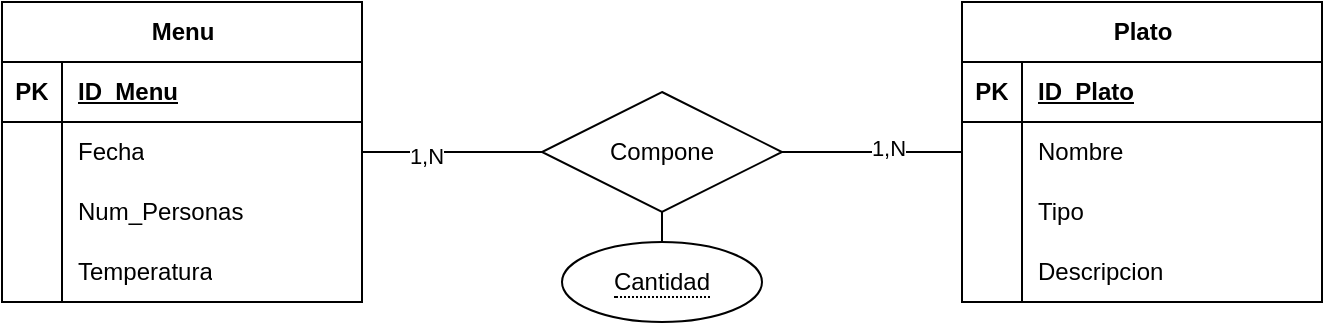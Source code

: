 <mxfile version="22.0.4" type="github">
  <diagram name="Página-1" id="oSshZ5akowNSFTycrYSH">
    <mxGraphModel dx="456" dy="525" grid="1" gridSize="10" guides="1" tooltips="1" connect="1" arrows="1" fold="1" page="1" pageScale="1" pageWidth="827" pageHeight="1169" math="0" shadow="0">
      <root>
        <mxCell id="0" />
        <mxCell id="1" parent="0" />
        <mxCell id="Z6DmoLf8ZXxGUTIYPe1--1" value="Menu" style="shape=table;startSize=30;container=1;collapsible=1;childLayout=tableLayout;fixedRows=1;rowLines=0;fontStyle=1;align=center;resizeLast=1;html=1;" vertex="1" parent="1">
          <mxGeometry x="140" y="160" width="180" height="150" as="geometry" />
        </mxCell>
        <mxCell id="Z6DmoLf8ZXxGUTIYPe1--2" value="" style="shape=tableRow;horizontal=0;startSize=0;swimlaneHead=0;swimlaneBody=0;fillColor=none;collapsible=0;dropTarget=0;points=[[0,0.5],[1,0.5]];portConstraint=eastwest;top=0;left=0;right=0;bottom=1;" vertex="1" parent="Z6DmoLf8ZXxGUTIYPe1--1">
          <mxGeometry y="30" width="180" height="30" as="geometry" />
        </mxCell>
        <mxCell id="Z6DmoLf8ZXxGUTIYPe1--3" value="PK" style="shape=partialRectangle;connectable=0;fillColor=none;top=0;left=0;bottom=0;right=0;fontStyle=1;overflow=hidden;whiteSpace=wrap;html=1;" vertex="1" parent="Z6DmoLf8ZXxGUTIYPe1--2">
          <mxGeometry width="30" height="30" as="geometry">
            <mxRectangle width="30" height="30" as="alternateBounds" />
          </mxGeometry>
        </mxCell>
        <mxCell id="Z6DmoLf8ZXxGUTIYPe1--4" value="ID_Menu" style="shape=partialRectangle;connectable=0;fillColor=none;top=0;left=0;bottom=0;right=0;align=left;spacingLeft=6;fontStyle=5;overflow=hidden;whiteSpace=wrap;html=1;" vertex="1" parent="Z6DmoLf8ZXxGUTIYPe1--2">
          <mxGeometry x="30" width="150" height="30" as="geometry">
            <mxRectangle width="150" height="30" as="alternateBounds" />
          </mxGeometry>
        </mxCell>
        <mxCell id="Z6DmoLf8ZXxGUTIYPe1--5" value="" style="shape=tableRow;horizontal=0;startSize=0;swimlaneHead=0;swimlaneBody=0;fillColor=none;collapsible=0;dropTarget=0;points=[[0,0.5],[1,0.5]];portConstraint=eastwest;top=0;left=0;right=0;bottom=0;" vertex="1" parent="Z6DmoLf8ZXxGUTIYPe1--1">
          <mxGeometry y="60" width="180" height="30" as="geometry" />
        </mxCell>
        <mxCell id="Z6DmoLf8ZXxGUTIYPe1--6" value="" style="shape=partialRectangle;connectable=0;fillColor=none;top=0;left=0;bottom=0;right=0;editable=1;overflow=hidden;whiteSpace=wrap;html=1;" vertex="1" parent="Z6DmoLf8ZXxGUTIYPe1--5">
          <mxGeometry width="30" height="30" as="geometry">
            <mxRectangle width="30" height="30" as="alternateBounds" />
          </mxGeometry>
        </mxCell>
        <mxCell id="Z6DmoLf8ZXxGUTIYPe1--7" value="Fecha" style="shape=partialRectangle;connectable=0;fillColor=none;top=0;left=0;bottom=0;right=0;align=left;spacingLeft=6;overflow=hidden;whiteSpace=wrap;html=1;" vertex="1" parent="Z6DmoLf8ZXxGUTIYPe1--5">
          <mxGeometry x="30" width="150" height="30" as="geometry">
            <mxRectangle width="150" height="30" as="alternateBounds" />
          </mxGeometry>
        </mxCell>
        <mxCell id="Z6DmoLf8ZXxGUTIYPe1--8" value="" style="shape=tableRow;horizontal=0;startSize=0;swimlaneHead=0;swimlaneBody=0;fillColor=none;collapsible=0;dropTarget=0;points=[[0,0.5],[1,0.5]];portConstraint=eastwest;top=0;left=0;right=0;bottom=0;" vertex="1" parent="Z6DmoLf8ZXxGUTIYPe1--1">
          <mxGeometry y="90" width="180" height="30" as="geometry" />
        </mxCell>
        <mxCell id="Z6DmoLf8ZXxGUTIYPe1--9" value="" style="shape=partialRectangle;connectable=0;fillColor=none;top=0;left=0;bottom=0;right=0;editable=1;overflow=hidden;whiteSpace=wrap;html=1;" vertex="1" parent="Z6DmoLf8ZXxGUTIYPe1--8">
          <mxGeometry width="30" height="30" as="geometry">
            <mxRectangle width="30" height="30" as="alternateBounds" />
          </mxGeometry>
        </mxCell>
        <mxCell id="Z6DmoLf8ZXxGUTIYPe1--10" value="Num_Personas" style="shape=partialRectangle;connectable=0;fillColor=none;top=0;left=0;bottom=0;right=0;align=left;spacingLeft=6;overflow=hidden;whiteSpace=wrap;html=1;" vertex="1" parent="Z6DmoLf8ZXxGUTIYPe1--8">
          <mxGeometry x="30" width="150" height="30" as="geometry">
            <mxRectangle width="150" height="30" as="alternateBounds" />
          </mxGeometry>
        </mxCell>
        <mxCell id="Z6DmoLf8ZXxGUTIYPe1--11" value="" style="shape=tableRow;horizontal=0;startSize=0;swimlaneHead=0;swimlaneBody=0;fillColor=none;collapsible=0;dropTarget=0;points=[[0,0.5],[1,0.5]];portConstraint=eastwest;top=0;left=0;right=0;bottom=0;" vertex="1" parent="Z6DmoLf8ZXxGUTIYPe1--1">
          <mxGeometry y="120" width="180" height="30" as="geometry" />
        </mxCell>
        <mxCell id="Z6DmoLf8ZXxGUTIYPe1--12" value="" style="shape=partialRectangle;connectable=0;fillColor=none;top=0;left=0;bottom=0;right=0;editable=1;overflow=hidden;whiteSpace=wrap;html=1;" vertex="1" parent="Z6DmoLf8ZXxGUTIYPe1--11">
          <mxGeometry width="30" height="30" as="geometry">
            <mxRectangle width="30" height="30" as="alternateBounds" />
          </mxGeometry>
        </mxCell>
        <mxCell id="Z6DmoLf8ZXxGUTIYPe1--13" value="Temperatura" style="shape=partialRectangle;connectable=0;fillColor=none;top=0;left=0;bottom=0;right=0;align=left;spacingLeft=6;overflow=hidden;whiteSpace=wrap;html=1;" vertex="1" parent="Z6DmoLf8ZXxGUTIYPe1--11">
          <mxGeometry x="30" width="150" height="30" as="geometry">
            <mxRectangle width="150" height="30" as="alternateBounds" />
          </mxGeometry>
        </mxCell>
        <mxCell id="Z6DmoLf8ZXxGUTIYPe1--14" value="Plato" style="shape=table;startSize=30;container=1;collapsible=1;childLayout=tableLayout;fixedRows=1;rowLines=0;fontStyle=1;align=center;resizeLast=1;html=1;" vertex="1" parent="1">
          <mxGeometry x="620" y="160" width="180" height="150" as="geometry" />
        </mxCell>
        <mxCell id="Z6DmoLf8ZXxGUTIYPe1--15" value="" style="shape=tableRow;horizontal=0;startSize=0;swimlaneHead=0;swimlaneBody=0;fillColor=none;collapsible=0;dropTarget=0;points=[[0,0.5],[1,0.5]];portConstraint=eastwest;top=0;left=0;right=0;bottom=1;" vertex="1" parent="Z6DmoLf8ZXxGUTIYPe1--14">
          <mxGeometry y="30" width="180" height="30" as="geometry" />
        </mxCell>
        <mxCell id="Z6DmoLf8ZXxGUTIYPe1--16" value="PK" style="shape=partialRectangle;connectable=0;fillColor=none;top=0;left=0;bottom=0;right=0;fontStyle=1;overflow=hidden;whiteSpace=wrap;html=1;" vertex="1" parent="Z6DmoLf8ZXxGUTIYPe1--15">
          <mxGeometry width="30" height="30" as="geometry">
            <mxRectangle width="30" height="30" as="alternateBounds" />
          </mxGeometry>
        </mxCell>
        <mxCell id="Z6DmoLf8ZXxGUTIYPe1--17" value="ID_Plato" style="shape=partialRectangle;connectable=0;fillColor=none;top=0;left=0;bottom=0;right=0;align=left;spacingLeft=6;fontStyle=5;overflow=hidden;whiteSpace=wrap;html=1;" vertex="1" parent="Z6DmoLf8ZXxGUTIYPe1--15">
          <mxGeometry x="30" width="150" height="30" as="geometry">
            <mxRectangle width="150" height="30" as="alternateBounds" />
          </mxGeometry>
        </mxCell>
        <mxCell id="Z6DmoLf8ZXxGUTIYPe1--18" value="" style="shape=tableRow;horizontal=0;startSize=0;swimlaneHead=0;swimlaneBody=0;fillColor=none;collapsible=0;dropTarget=0;points=[[0,0.5],[1,0.5]];portConstraint=eastwest;top=0;left=0;right=0;bottom=0;" vertex="1" parent="Z6DmoLf8ZXxGUTIYPe1--14">
          <mxGeometry y="60" width="180" height="30" as="geometry" />
        </mxCell>
        <mxCell id="Z6DmoLf8ZXxGUTIYPe1--19" value="" style="shape=partialRectangle;connectable=0;fillColor=none;top=0;left=0;bottom=0;right=0;editable=1;overflow=hidden;whiteSpace=wrap;html=1;" vertex="1" parent="Z6DmoLf8ZXxGUTIYPe1--18">
          <mxGeometry width="30" height="30" as="geometry">
            <mxRectangle width="30" height="30" as="alternateBounds" />
          </mxGeometry>
        </mxCell>
        <mxCell id="Z6DmoLf8ZXxGUTIYPe1--20" value="Nombre" style="shape=partialRectangle;connectable=0;fillColor=none;top=0;left=0;bottom=0;right=0;align=left;spacingLeft=6;overflow=hidden;whiteSpace=wrap;html=1;" vertex="1" parent="Z6DmoLf8ZXxGUTIYPe1--18">
          <mxGeometry x="30" width="150" height="30" as="geometry">
            <mxRectangle width="150" height="30" as="alternateBounds" />
          </mxGeometry>
        </mxCell>
        <mxCell id="Z6DmoLf8ZXxGUTIYPe1--21" value="" style="shape=tableRow;horizontal=0;startSize=0;swimlaneHead=0;swimlaneBody=0;fillColor=none;collapsible=0;dropTarget=0;points=[[0,0.5],[1,0.5]];portConstraint=eastwest;top=0;left=0;right=0;bottom=0;" vertex="1" parent="Z6DmoLf8ZXxGUTIYPe1--14">
          <mxGeometry y="90" width="180" height="30" as="geometry" />
        </mxCell>
        <mxCell id="Z6DmoLf8ZXxGUTIYPe1--22" value="" style="shape=partialRectangle;connectable=0;fillColor=none;top=0;left=0;bottom=0;right=0;editable=1;overflow=hidden;whiteSpace=wrap;html=1;" vertex="1" parent="Z6DmoLf8ZXxGUTIYPe1--21">
          <mxGeometry width="30" height="30" as="geometry">
            <mxRectangle width="30" height="30" as="alternateBounds" />
          </mxGeometry>
        </mxCell>
        <mxCell id="Z6DmoLf8ZXxGUTIYPe1--23" value="Tipo" style="shape=partialRectangle;connectable=0;fillColor=none;top=0;left=0;bottom=0;right=0;align=left;spacingLeft=6;overflow=hidden;whiteSpace=wrap;html=1;" vertex="1" parent="Z6DmoLf8ZXxGUTIYPe1--21">
          <mxGeometry x="30" width="150" height="30" as="geometry">
            <mxRectangle width="150" height="30" as="alternateBounds" />
          </mxGeometry>
        </mxCell>
        <mxCell id="Z6DmoLf8ZXxGUTIYPe1--24" value="" style="shape=tableRow;horizontal=0;startSize=0;swimlaneHead=0;swimlaneBody=0;fillColor=none;collapsible=0;dropTarget=0;points=[[0,0.5],[1,0.5]];portConstraint=eastwest;top=0;left=0;right=0;bottom=0;" vertex="1" parent="Z6DmoLf8ZXxGUTIYPe1--14">
          <mxGeometry y="120" width="180" height="30" as="geometry" />
        </mxCell>
        <mxCell id="Z6DmoLf8ZXxGUTIYPe1--25" value="" style="shape=partialRectangle;connectable=0;fillColor=none;top=0;left=0;bottom=0;right=0;editable=1;overflow=hidden;whiteSpace=wrap;html=1;" vertex="1" parent="Z6DmoLf8ZXxGUTIYPe1--24">
          <mxGeometry width="30" height="30" as="geometry">
            <mxRectangle width="30" height="30" as="alternateBounds" />
          </mxGeometry>
        </mxCell>
        <mxCell id="Z6DmoLf8ZXxGUTIYPe1--26" value="Descripcion" style="shape=partialRectangle;connectable=0;fillColor=none;top=0;left=0;bottom=0;right=0;align=left;spacingLeft=6;overflow=hidden;whiteSpace=wrap;html=1;" vertex="1" parent="Z6DmoLf8ZXxGUTIYPe1--24">
          <mxGeometry x="30" width="150" height="30" as="geometry">
            <mxRectangle width="150" height="30" as="alternateBounds" />
          </mxGeometry>
        </mxCell>
        <mxCell id="Z6DmoLf8ZXxGUTIYPe1--30" value="Compone" style="shape=rhombus;perimeter=rhombusPerimeter;whiteSpace=wrap;html=1;align=center;" vertex="1" parent="1">
          <mxGeometry x="410" y="205" width="120" height="60" as="geometry" />
        </mxCell>
        <mxCell id="Z6DmoLf8ZXxGUTIYPe1--35" value="" style="endArrow=none;html=1;rounded=0;exitX=1;exitY=0.5;exitDx=0;exitDy=0;entryX=0;entryY=0.5;entryDx=0;entryDy=0;" edge="1" parent="1" source="Z6DmoLf8ZXxGUTIYPe1--30" target="Z6DmoLf8ZXxGUTIYPe1--18">
          <mxGeometry relative="1" as="geometry">
            <mxPoint x="490" y="234.5" as="sourcePoint" />
            <mxPoint x="630" y="234.5" as="targetPoint" />
          </mxGeometry>
        </mxCell>
        <mxCell id="Z6DmoLf8ZXxGUTIYPe1--37" value="1,N" style="edgeLabel;html=1;align=center;verticalAlign=middle;resizable=0;points=[];" vertex="1" connectable="0" parent="Z6DmoLf8ZXxGUTIYPe1--35">
          <mxGeometry x="0.178" y="2" relative="1" as="geometry">
            <mxPoint as="offset" />
          </mxGeometry>
        </mxCell>
        <mxCell id="Z6DmoLf8ZXxGUTIYPe1--36" value="" style="endArrow=none;html=1;rounded=0;exitX=1;exitY=0.5;exitDx=0;exitDy=0;entryX=0;entryY=0.5;entryDx=0;entryDy=0;" edge="1" parent="1" source="Z6DmoLf8ZXxGUTIYPe1--5" target="Z6DmoLf8ZXxGUTIYPe1--30">
          <mxGeometry relative="1" as="geometry">
            <mxPoint x="310" y="234.5" as="sourcePoint" />
            <mxPoint x="360" y="235" as="targetPoint" />
          </mxGeometry>
        </mxCell>
        <mxCell id="Z6DmoLf8ZXxGUTIYPe1--40" value="1,N" style="edgeLabel;html=1;align=center;verticalAlign=middle;resizable=0;points=[];" vertex="1" connectable="0" parent="Z6DmoLf8ZXxGUTIYPe1--36">
          <mxGeometry x="-0.297" y="-2" relative="1" as="geometry">
            <mxPoint as="offset" />
          </mxGeometry>
        </mxCell>
        <mxCell id="Z6DmoLf8ZXxGUTIYPe1--38" value="" style="endArrow=none;html=1;rounded=0;exitX=0.5;exitY=1;exitDx=0;exitDy=0;" edge="1" parent="1" source="Z6DmoLf8ZXxGUTIYPe1--30" target="Z6DmoLf8ZXxGUTIYPe1--39">
          <mxGeometry relative="1" as="geometry">
            <mxPoint x="510" y="255" as="sourcePoint" />
            <mxPoint x="470" y="310" as="targetPoint" />
          </mxGeometry>
        </mxCell>
        <mxCell id="Z6DmoLf8ZXxGUTIYPe1--39" value="&lt;span style=&quot;border-bottom: 1px dotted&quot;&gt;Cantidad&lt;/span&gt;" style="ellipse;whiteSpace=wrap;html=1;align=center;" vertex="1" parent="1">
          <mxGeometry x="420" y="280" width="100" height="40" as="geometry" />
        </mxCell>
      </root>
    </mxGraphModel>
  </diagram>
</mxfile>
